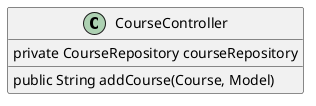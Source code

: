 @startuml
skinparam classAttributeIconSize 0
class CourseController {
    private CourseRepository courseRepository
    public String addCourse(Course, Model)
}
@enduml
